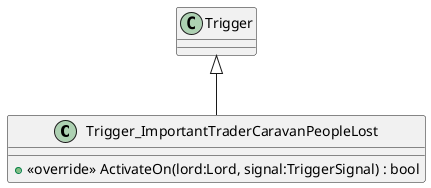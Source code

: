 @startuml
class Trigger_ImportantTraderCaravanPeopleLost {
    + <<override>> ActivateOn(lord:Lord, signal:TriggerSignal) : bool
}
Trigger <|-- Trigger_ImportantTraderCaravanPeopleLost
@enduml

